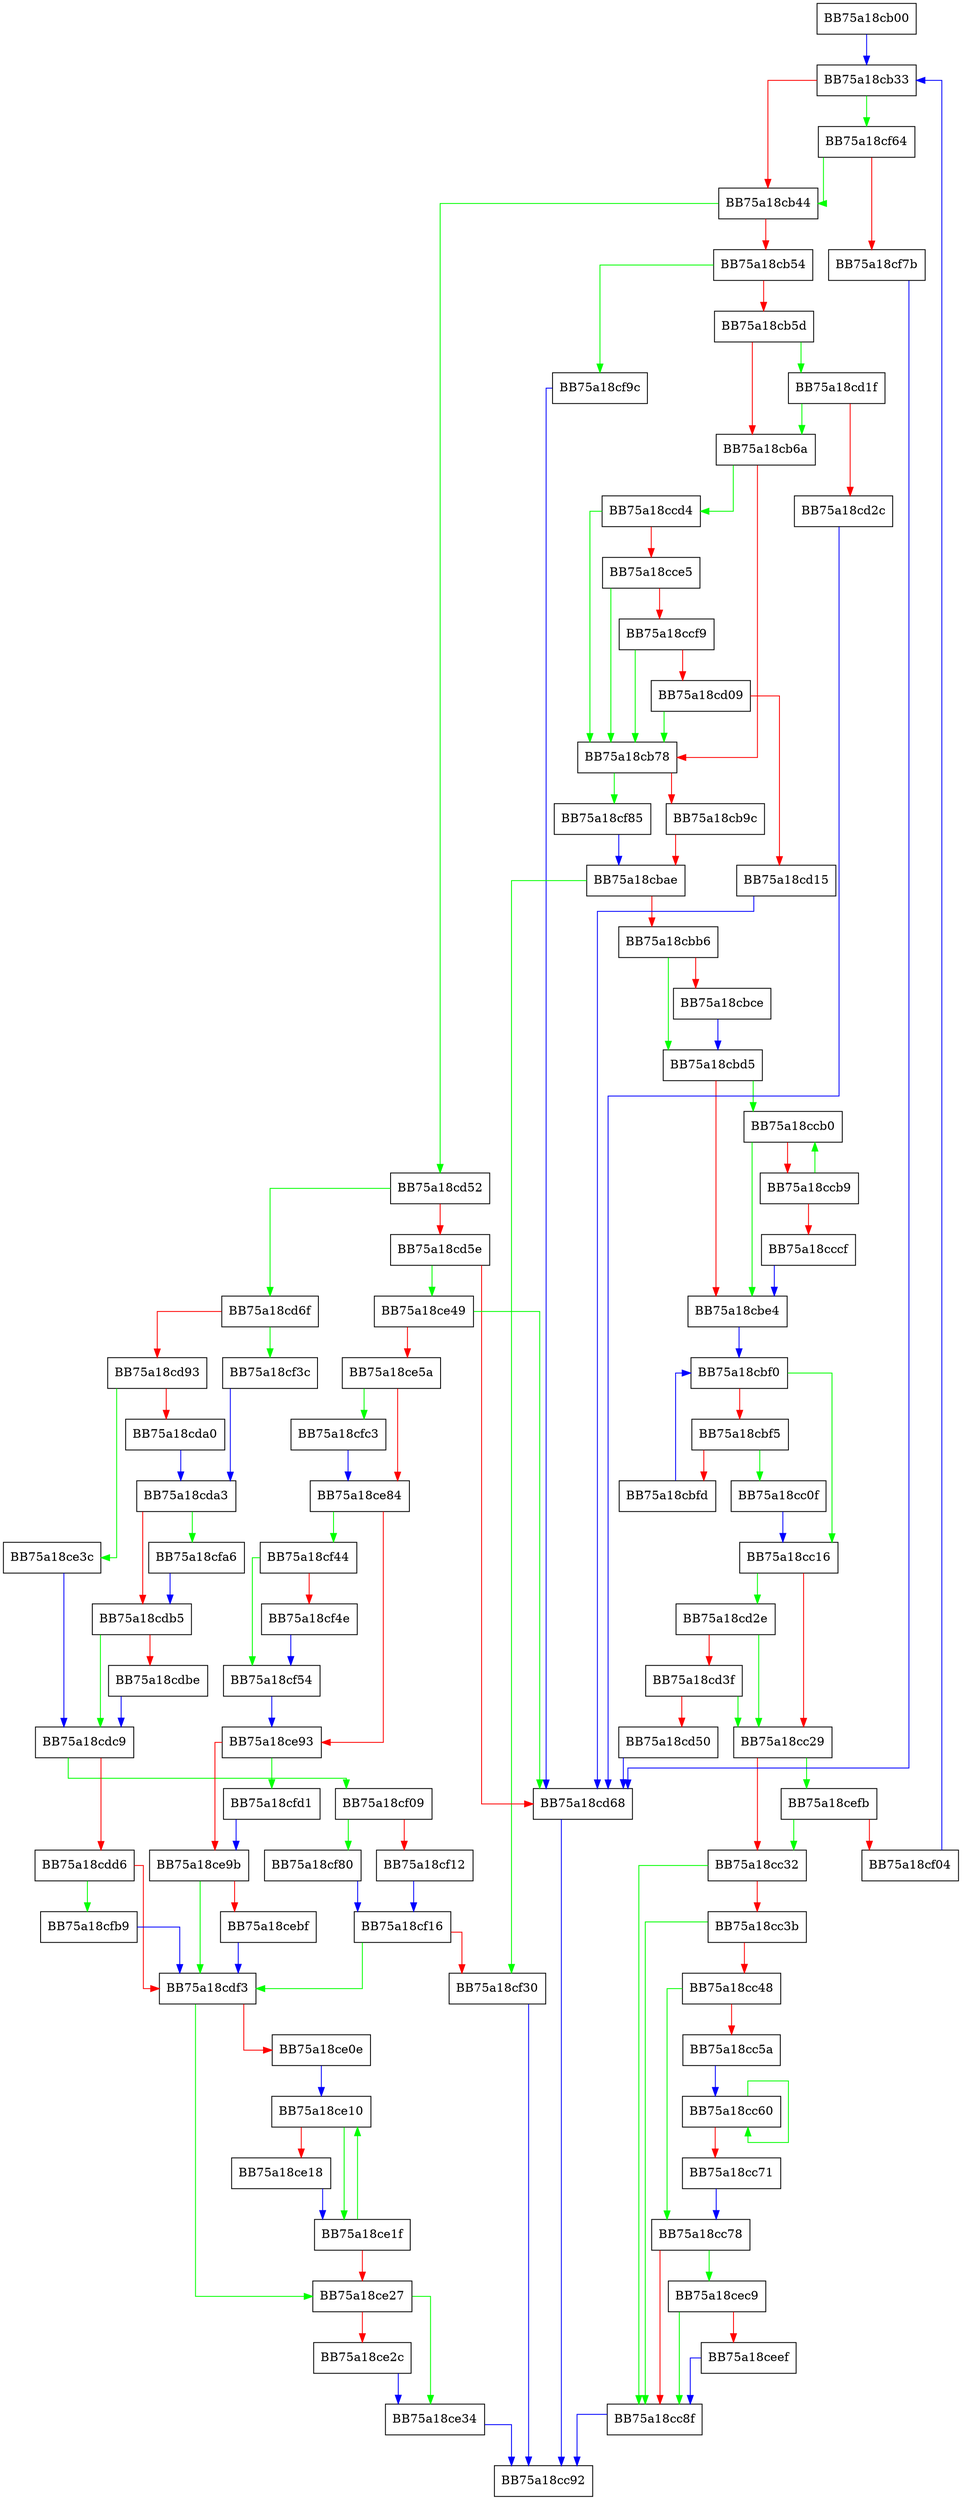 digraph htmlInput {
  node [shape="box"];
  graph [splines=ortho];
  BB75a18cb00 -> BB75a18cb33 [color="blue"];
  BB75a18cb33 -> BB75a18cf64 [color="green"];
  BB75a18cb33 -> BB75a18cb44 [color="red"];
  BB75a18cb44 -> BB75a18cd52 [color="green"];
  BB75a18cb44 -> BB75a18cb54 [color="red"];
  BB75a18cb54 -> BB75a18cf9c [color="green"];
  BB75a18cb54 -> BB75a18cb5d [color="red"];
  BB75a18cb5d -> BB75a18cd1f [color="green"];
  BB75a18cb5d -> BB75a18cb6a [color="red"];
  BB75a18cb6a -> BB75a18ccd4 [color="green"];
  BB75a18cb6a -> BB75a18cb78 [color="red"];
  BB75a18cb78 -> BB75a18cf85 [color="green"];
  BB75a18cb78 -> BB75a18cb9c [color="red"];
  BB75a18cb9c -> BB75a18cbae [color="red"];
  BB75a18cbae -> BB75a18cf30 [color="green"];
  BB75a18cbae -> BB75a18cbb6 [color="red"];
  BB75a18cbb6 -> BB75a18cbd5 [color="green"];
  BB75a18cbb6 -> BB75a18cbce [color="red"];
  BB75a18cbce -> BB75a18cbd5 [color="blue"];
  BB75a18cbd5 -> BB75a18ccb0 [color="green"];
  BB75a18cbd5 -> BB75a18cbe4 [color="red"];
  BB75a18cbe4 -> BB75a18cbf0 [color="blue"];
  BB75a18cbf0 -> BB75a18cc16 [color="green"];
  BB75a18cbf0 -> BB75a18cbf5 [color="red"];
  BB75a18cbf5 -> BB75a18cc0f [color="green"];
  BB75a18cbf5 -> BB75a18cbfd [color="red"];
  BB75a18cbfd -> BB75a18cbf0 [color="blue"];
  BB75a18cc0f -> BB75a18cc16 [color="blue"];
  BB75a18cc16 -> BB75a18cd2e [color="green"];
  BB75a18cc16 -> BB75a18cc29 [color="red"];
  BB75a18cc29 -> BB75a18cefb [color="green"];
  BB75a18cc29 -> BB75a18cc32 [color="red"];
  BB75a18cc32 -> BB75a18cc8f [color="green"];
  BB75a18cc32 -> BB75a18cc3b [color="red"];
  BB75a18cc3b -> BB75a18cc8f [color="green"];
  BB75a18cc3b -> BB75a18cc48 [color="red"];
  BB75a18cc48 -> BB75a18cc78 [color="green"];
  BB75a18cc48 -> BB75a18cc5a [color="red"];
  BB75a18cc5a -> BB75a18cc60 [color="blue"];
  BB75a18cc60 -> BB75a18cc60 [color="green"];
  BB75a18cc60 -> BB75a18cc71 [color="red"];
  BB75a18cc71 -> BB75a18cc78 [color="blue"];
  BB75a18cc78 -> BB75a18cec9 [color="green"];
  BB75a18cc78 -> BB75a18cc8f [color="red"];
  BB75a18cc8f -> BB75a18cc92 [color="blue"];
  BB75a18ccb0 -> BB75a18cbe4 [color="green"];
  BB75a18ccb0 -> BB75a18ccb9 [color="red"];
  BB75a18ccb9 -> BB75a18ccb0 [color="green"];
  BB75a18ccb9 -> BB75a18cccf [color="red"];
  BB75a18cccf -> BB75a18cbe4 [color="blue"];
  BB75a18ccd4 -> BB75a18cb78 [color="green"];
  BB75a18ccd4 -> BB75a18cce5 [color="red"];
  BB75a18cce5 -> BB75a18cb78 [color="green"];
  BB75a18cce5 -> BB75a18ccf9 [color="red"];
  BB75a18ccf9 -> BB75a18cb78 [color="green"];
  BB75a18ccf9 -> BB75a18cd09 [color="red"];
  BB75a18cd09 -> BB75a18cb78 [color="green"];
  BB75a18cd09 -> BB75a18cd15 [color="red"];
  BB75a18cd15 -> BB75a18cd68 [color="blue"];
  BB75a18cd1f -> BB75a18cb6a [color="green"];
  BB75a18cd1f -> BB75a18cd2c [color="red"];
  BB75a18cd2c -> BB75a18cd68 [color="blue"];
  BB75a18cd2e -> BB75a18cc29 [color="green"];
  BB75a18cd2e -> BB75a18cd3f [color="red"];
  BB75a18cd3f -> BB75a18cc29 [color="green"];
  BB75a18cd3f -> BB75a18cd50 [color="red"];
  BB75a18cd50 -> BB75a18cd68 [color="blue"];
  BB75a18cd52 -> BB75a18cd6f [color="green"];
  BB75a18cd52 -> BB75a18cd5e [color="red"];
  BB75a18cd5e -> BB75a18ce49 [color="green"];
  BB75a18cd5e -> BB75a18cd68 [color="red"];
  BB75a18cd68 -> BB75a18cc92 [color="blue"];
  BB75a18cd6f -> BB75a18cf3c [color="green"];
  BB75a18cd6f -> BB75a18cd93 [color="red"];
  BB75a18cd93 -> BB75a18ce3c [color="green"];
  BB75a18cd93 -> BB75a18cda0 [color="red"];
  BB75a18cda0 -> BB75a18cda3 [color="blue"];
  BB75a18cda3 -> BB75a18cfa6 [color="green"];
  BB75a18cda3 -> BB75a18cdb5 [color="red"];
  BB75a18cdb5 -> BB75a18cdc9 [color="green"];
  BB75a18cdb5 -> BB75a18cdbe [color="red"];
  BB75a18cdbe -> BB75a18cdc9 [color="blue"];
  BB75a18cdc9 -> BB75a18cf09 [color="green"];
  BB75a18cdc9 -> BB75a18cdd6 [color="red"];
  BB75a18cdd6 -> BB75a18cfb9 [color="green"];
  BB75a18cdd6 -> BB75a18cdf3 [color="red"];
  BB75a18cdf3 -> BB75a18ce27 [color="green"];
  BB75a18cdf3 -> BB75a18ce0e [color="red"];
  BB75a18ce0e -> BB75a18ce10 [color="blue"];
  BB75a18ce10 -> BB75a18ce1f [color="green"];
  BB75a18ce10 -> BB75a18ce18 [color="red"];
  BB75a18ce18 -> BB75a18ce1f [color="blue"];
  BB75a18ce1f -> BB75a18ce10 [color="green"];
  BB75a18ce1f -> BB75a18ce27 [color="red"];
  BB75a18ce27 -> BB75a18ce34 [color="green"];
  BB75a18ce27 -> BB75a18ce2c [color="red"];
  BB75a18ce2c -> BB75a18ce34 [color="blue"];
  BB75a18ce34 -> BB75a18cc92 [color="blue"];
  BB75a18ce3c -> BB75a18cdc9 [color="blue"];
  BB75a18ce49 -> BB75a18cd68 [color="green"];
  BB75a18ce49 -> BB75a18ce5a [color="red"];
  BB75a18ce5a -> BB75a18cfc3 [color="green"];
  BB75a18ce5a -> BB75a18ce84 [color="red"];
  BB75a18ce84 -> BB75a18cf44 [color="green"];
  BB75a18ce84 -> BB75a18ce93 [color="red"];
  BB75a18ce93 -> BB75a18cfd1 [color="green"];
  BB75a18ce93 -> BB75a18ce9b [color="red"];
  BB75a18ce9b -> BB75a18cdf3 [color="green"];
  BB75a18ce9b -> BB75a18cebf [color="red"];
  BB75a18cebf -> BB75a18cdf3 [color="blue"];
  BB75a18cec9 -> BB75a18cc8f [color="green"];
  BB75a18cec9 -> BB75a18ceef [color="red"];
  BB75a18ceef -> BB75a18cc8f [color="blue"];
  BB75a18cefb -> BB75a18cc32 [color="green"];
  BB75a18cefb -> BB75a18cf04 [color="red"];
  BB75a18cf04 -> BB75a18cb33 [color="blue"];
  BB75a18cf09 -> BB75a18cf80 [color="green"];
  BB75a18cf09 -> BB75a18cf12 [color="red"];
  BB75a18cf12 -> BB75a18cf16 [color="blue"];
  BB75a18cf16 -> BB75a18cdf3 [color="green"];
  BB75a18cf16 -> BB75a18cf30 [color="red"];
  BB75a18cf30 -> BB75a18cc92 [color="blue"];
  BB75a18cf3c -> BB75a18cda3 [color="blue"];
  BB75a18cf44 -> BB75a18cf54 [color="green"];
  BB75a18cf44 -> BB75a18cf4e [color="red"];
  BB75a18cf4e -> BB75a18cf54 [color="blue"];
  BB75a18cf54 -> BB75a18ce93 [color="blue"];
  BB75a18cf64 -> BB75a18cb44 [color="green"];
  BB75a18cf64 -> BB75a18cf7b [color="red"];
  BB75a18cf7b -> BB75a18cd68 [color="blue"];
  BB75a18cf80 -> BB75a18cf16 [color="blue"];
  BB75a18cf85 -> BB75a18cbae [color="blue"];
  BB75a18cf9c -> BB75a18cd68 [color="blue"];
  BB75a18cfa6 -> BB75a18cdb5 [color="blue"];
  BB75a18cfb9 -> BB75a18cdf3 [color="blue"];
  BB75a18cfc3 -> BB75a18ce84 [color="blue"];
  BB75a18cfd1 -> BB75a18ce9b [color="blue"];
}